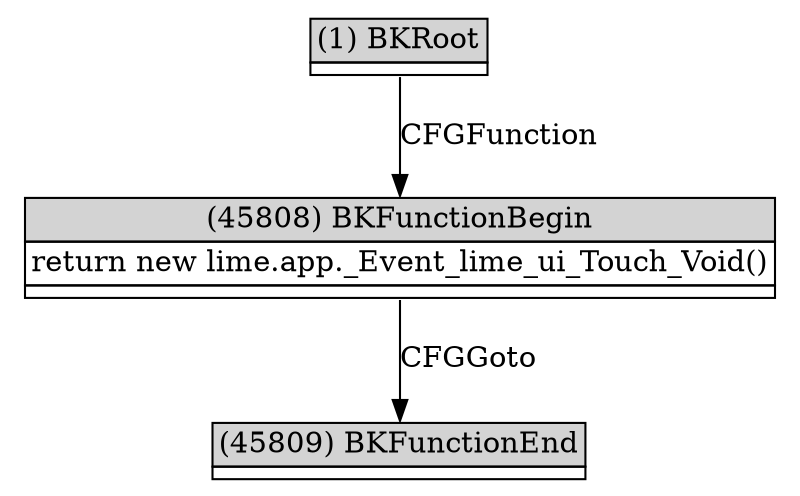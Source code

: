 digraph graphname {
	node [shape=plaintext];
n45809[label=<<table BORDER="0" CELLBORDER="1" CELLSPACING="0">
	<tr><td port="in" bgcolor="lightgray">(45809) BKFunctionEnd</td></tr>
	<tr><td port="out"></td></tr>
</table>>];
n45808[label=<<table BORDER="0" CELLBORDER="1" CELLSPACING="0">
	<tr><td port="in" bgcolor="lightgray">(45808) BKFunctionBegin</td></tr>
	<tr><td port="e0" align="left">return new lime.app._Event_lime_ui_Touch_Void()</td></tr>
	<tr><td port="out"></td></tr>
</table>>];
n1[label=<<table BORDER="0" CELLBORDER="1" CELLSPACING="0">
	<tr><td port="in" bgcolor="lightgray">(1) BKRoot</td></tr>
	<tr><td port="out"></td></tr>
</table>>];
n1:out -> n45808:in[label="CFGFunction"];
n45808:out -> n45809:in[label="CFGGoto"];
}
